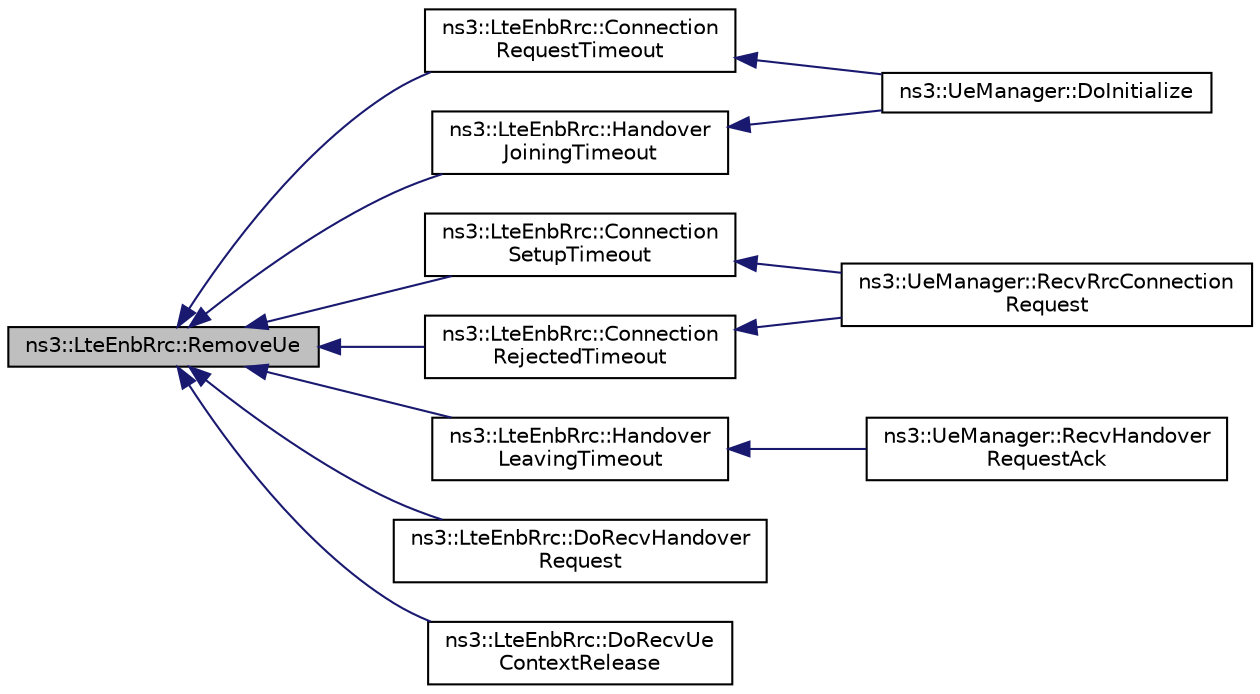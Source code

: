 digraph "ns3::LteEnbRrc::RemoveUe"
{
  edge [fontname="Helvetica",fontsize="10",labelfontname="Helvetica",labelfontsize="10"];
  node [fontname="Helvetica",fontsize="10",shape=record];
  rankdir="LR";
  Node1 [label="ns3::LteEnbRrc::RemoveUe",height=0.2,width=0.4,color="black", fillcolor="grey75", style="filled", fontcolor="black"];
  Node1 -> Node2 [dir="back",color="midnightblue",fontsize="10",style="solid"];
  Node2 [label="ns3::LteEnbRrc::Connection\lRequestTimeout",height=0.2,width=0.4,color="black", fillcolor="white", style="filled",URL="$de/d65/classns3_1_1LteEnbRrc.html#ad7992d8a886b60ee953879d9b5d37dca"];
  Node2 -> Node3 [dir="back",color="midnightblue",fontsize="10",style="solid"];
  Node3 [label="ns3::UeManager::DoInitialize",height=0.2,width=0.4,color="black", fillcolor="white", style="filled",URL="$de/d99/classns3_1_1UeManager.html#ae7036651fc161b02ede5c77f57a35982"];
  Node1 -> Node4 [dir="back",color="midnightblue",fontsize="10",style="solid"];
  Node4 [label="ns3::LteEnbRrc::Connection\lSetupTimeout",height=0.2,width=0.4,color="black", fillcolor="white", style="filled",URL="$de/d65/classns3_1_1LteEnbRrc.html#ac0af0fbbf09bc66c0ebd5be00c69aa7c"];
  Node4 -> Node5 [dir="back",color="midnightblue",fontsize="10",style="solid"];
  Node5 [label="ns3::UeManager::RecvRrcConnection\lRequest",height=0.2,width=0.4,color="black", fillcolor="white", style="filled",URL="$de/d99/classns3_1_1UeManager.html#af0959818ae542240ccf1caa2b3da19ab",tooltip="Part of the RRC protocol. Implement the LteEnbRrcSapProvider::RecvRrcConnectionRequest interface..."];
  Node1 -> Node6 [dir="back",color="midnightblue",fontsize="10",style="solid"];
  Node6 [label="ns3::LteEnbRrc::Connection\lRejectedTimeout",height=0.2,width=0.4,color="black", fillcolor="white", style="filled",URL="$de/d65/classns3_1_1LteEnbRrc.html#accc2939d256646bf19abd915f13c0d68"];
  Node6 -> Node5 [dir="back",color="midnightblue",fontsize="10",style="solid"];
  Node1 -> Node7 [dir="back",color="midnightblue",fontsize="10",style="solid"];
  Node7 [label="ns3::LteEnbRrc::Handover\lJoiningTimeout",height=0.2,width=0.4,color="black", fillcolor="white", style="filled",URL="$de/d65/classns3_1_1LteEnbRrc.html#a8374075a52ca40290d3f15e253ef94ff"];
  Node7 -> Node3 [dir="back",color="midnightblue",fontsize="10",style="solid"];
  Node1 -> Node8 [dir="back",color="midnightblue",fontsize="10",style="solid"];
  Node8 [label="ns3::LteEnbRrc::Handover\lLeavingTimeout",height=0.2,width=0.4,color="black", fillcolor="white", style="filled",URL="$de/d65/classns3_1_1LteEnbRrc.html#a3ded0535ab2c7f5b1346cf787745d06d"];
  Node8 -> Node9 [dir="back",color="midnightblue",fontsize="10",style="solid"];
  Node9 [label="ns3::UeManager::RecvHandover\lRequestAck",height=0.2,width=0.4,color="black", fillcolor="white", style="filled",URL="$de/d99/classns3_1_1UeManager.html#ad2e93daf91532b0fd263355b2416330d"];
  Node1 -> Node10 [dir="back",color="midnightblue",fontsize="10",style="solid"];
  Node10 [label="ns3::LteEnbRrc::DoRecvHandover\lRequest",height=0.2,width=0.4,color="black", fillcolor="white", style="filled",URL="$de/d65/classns3_1_1LteEnbRrc.html#a26c697a526a9538f8778481f7cf08906"];
  Node1 -> Node11 [dir="back",color="midnightblue",fontsize="10",style="solid"];
  Node11 [label="ns3::LteEnbRrc::DoRecvUe\lContextRelease",height=0.2,width=0.4,color="black", fillcolor="white", style="filled",URL="$de/d65/classns3_1_1LteEnbRrc.html#acd8dc1935301185b71e736d04128d1fd"];
}
